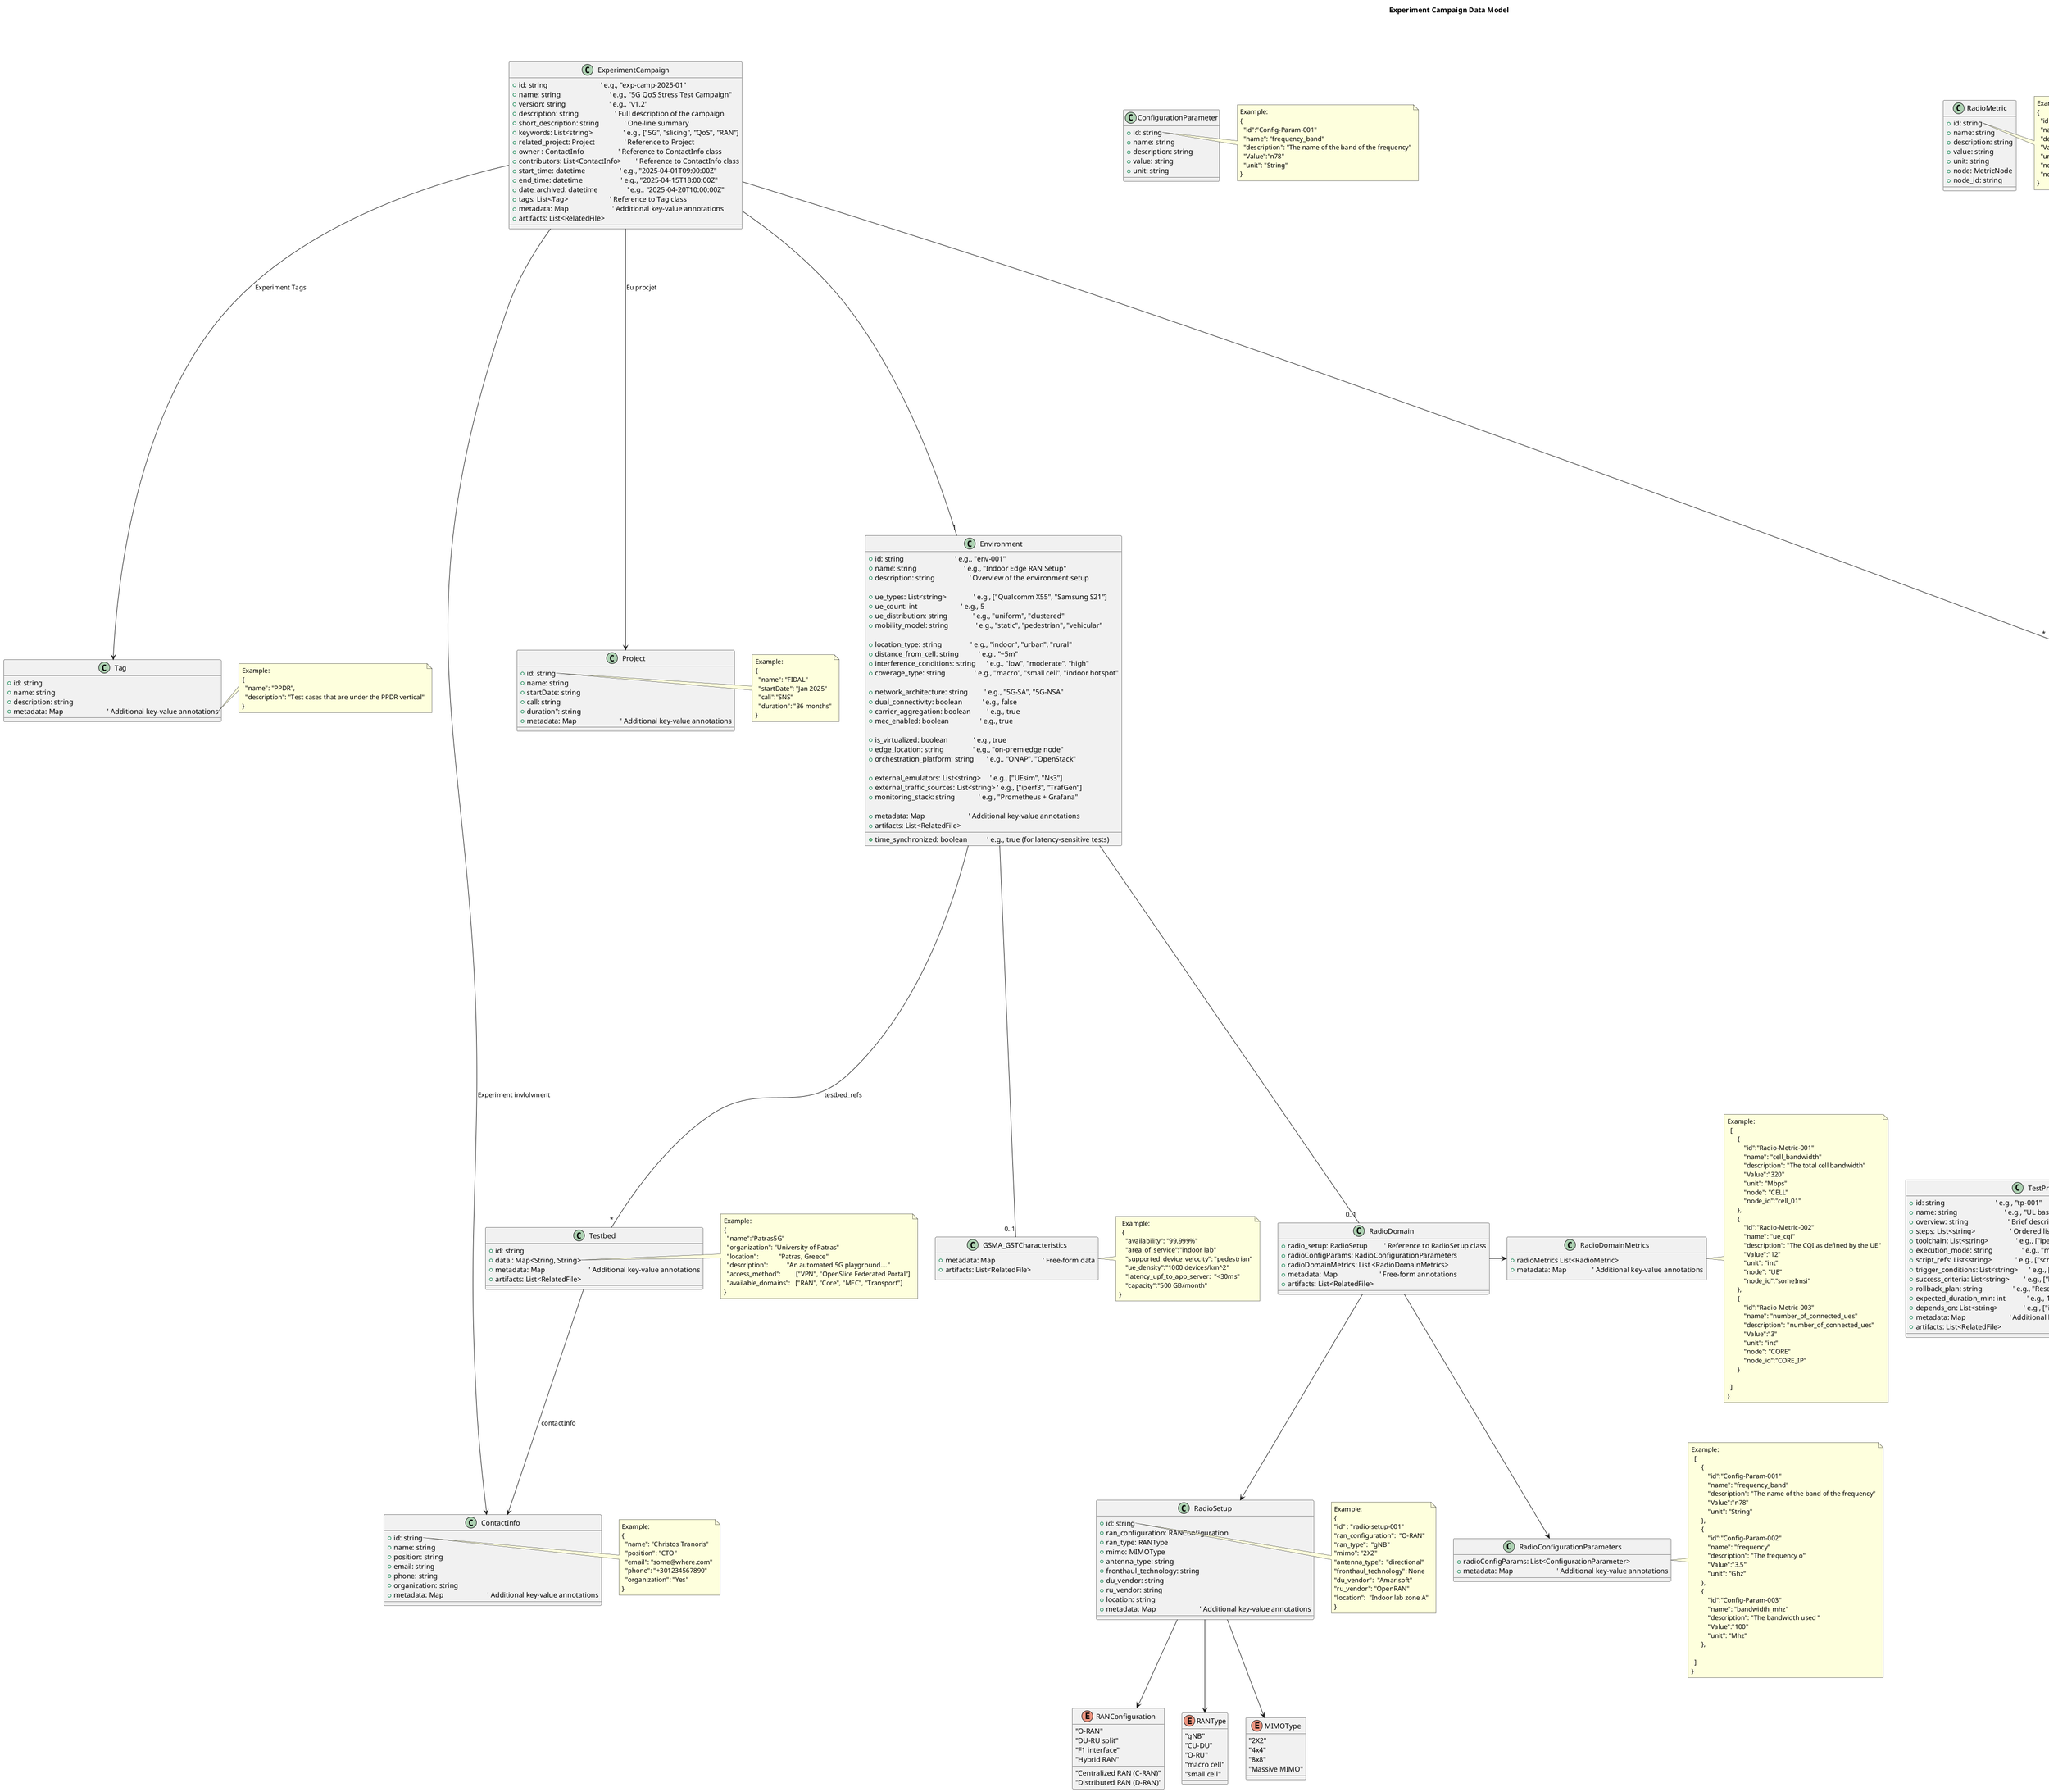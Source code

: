 '*************************************'
'UML Model of an Experiment Campaign Data Model
'Describes metadata related to properly storing and mamaging an experiement on top of 5G/network/cloud testbeds 
'
'Version: 0.1
'License: Apache 2.0
'
'Authors: 
'	Christos Tranoris, Univ. of Patras, GREECE
'
'
'
'*************************************'

@startuml
title Experiment Campaign Data Model



class ExperimentCampaign {
  +id: string                             ' e.g., "exp-camp-2025-01"
  +name: string                           ' e.g., "5G QoS Stress Test Campaign"
  +version: string                        ' e.g., "v1.2"
  +description: string                    ' Full description of the campaign
  +short_description: string              ' One-line summary
  +keywords: List<string>                 ' e.g., ["5G", "slicing", "QoS", "RAN"]
  +related_project: Project                ' Reference to Project 
'   +related_project: string                ' e.g., "6G-Xperiment", "EU Horizon 5G"
'   +owner_name: string                     ' e.g., "Christos T."
'   +owner_email: string                    ' e.g., "tranoris@example.org"
  + owner : ContactInfo                   ' Reference to ContactInfo class
  ' +contributors: List<string>             ' e.g., ["Nikos T.", "Maria D."]
  +contributors: List<ContactInfo>        ' Reference to ContactInfo class
  +start_time: datetime                   ' e.g., "2025-04-01T09:00:00Z"
  +end_time: datetime                     ' e.g., "2025-04-15T18:00:00Z"
  +date_archived: datetime                ' e.g., "2025-04-20T10:00:00Z"
'   +tags: List<string>                     ' e.g., ["MEC", "NFV", "testbed"]
  +tags: List<Tag>                       ' Reference to Tag class
'   '=== Versioning & Lineage ===
'   +parent_campaign_id: string             ' e.g., "exp-camp-2024-01"
'   +revision_notes: string                 ' e.g., "Added new metrics and mobility tests"
'   +linked_publications: List<string>      ' e.g., ["https://doi.org/10.5281/zenodo.1234567"]
'   '=== Design Metadata ===
'   +objective: string                      ' e.g., "Assess reliability of eMBB slice under load"
'   +hypothesis: string                     ' e.g., "QoS drops after 10 UEs on gold slice"
'   +experiment_type: string                ' e.g., "benchmark", "load testing", "validation"
'   +expected_outcome: string               ' e.g., "Latency stays < 20ms with 5 UEs"
'   '=== Orchestration & Automation ===
'   +deployment_method: string              ' e.g., "manual", "automated via GitLab CI"
'   +config_repository: string              ' e.g., "https://github.com/lab/5g-experiments"
'   +workflow_engine: string                ' e.g., "Argo", "Ansible", "OpenTOSCA", OpenSlice
'   '=== Licensing & Data Sharing ===
'   +license: string                       ' e.g., "CC-BY-4.0"
'   +data_access_policy: string             ' e.g., "open", "restricted"
'   +external_dataset_links: List<string>   ' e.g., ["https://zenodo.org/record/123456"]
'   '=== Collaboration & Ownership ===
'   +affiliations: List<string>             ' e.g., ["PNET", "UPatras"]
'   ' +contact_person: string                 ' e.g., "tranoris@example.org"
'   ' +collaborators: List<string>            ' e.g., ["John P.", "Elena M."]
'   +contact_person: ContactInfo                   ' Reference to ContactInfo class
'   +collaborators: List<ContactInfo>                   ' Reference to ContactInfo class
'   '=== Semantics & Interoperability ===
'   +ontology_tags: List<string>            ' e.g., ["5QI", "mobility", "OpenRAN"]
'   +semantic_annotations: Map              ' e.g., {"5QI": "9", "locationType": "indoor"}
  +metadata: Map                        ' Additional key-value annotations
  +artifacts: List<RelatedFile>
}


class Environment {
  +id: string                            ' e.g., "env-001"
  +name: string                          ' e.g., "Indoor Edge RAN Setup"
  +description: string                   ' Overview of the environment setup

  '=== UE Configuration ===
  +ue_types: List<string>               ' e.g., ["Qualcomm X55", "Samsung S21"]
  +ue_count: int                        ' e.g., 5
  +ue_distribution: string              ' e.g., "uniform", "clustered"
  +mobility_model: string               ' e.g., "static", "pedestrian", "vehicular"

  '=== Environmental Constraints ===
  +location_type: string                ' e.g., "indoor", "urban", "rural"
  +distance_from_cell: string           ' e.g., "~5m"
  +interference_conditions: string      ' e.g., "low", "moderate", "high"
  +coverage_type: string                ' e.g., "macro", "small cell", "indoor hotspot"

  '=== Network Modes & Features ===
  +network_architecture: string         ' e.g., "5G-SA", "5G-NSA"
  +dual_connectivity: boolean           ' e.g., false
  +carrier_aggregation: boolean         ' e.g., true
  +mec_enabled: boolean                 ' e.g., true

  '=== Experimentation Features ===
  +is_virtualized: boolean              ' e.g., true
  +edge_location: string                ' e.g., "on-prem edge node"
  +time_synchronized: boolean           ' e.g., true (for latency-sensitive tests)
  +orchestration_platform: string       ' e.g., "ONAP", "OpenStack"

  '=== External Systems ===
  +external_emulators: List<string>     ' e.g., ["UEsim", "Ns3"]
  +external_traffic_sources: List<string> ' e.g., ["iperf3", "TrafGen"]
  +monitoring_stack: string             ' e.g., "Prometheus + Grafana"

  +metadata: Map                        ' Additional key-value annotations
  +artifacts: List<RelatedFile>
}



class Testbed {
  + id: string
  + data : Map<String, String>
'   +name: string                 ' e.g., "Patras5G", "YYY", "XXX"
'   +organization: string         ' e.g., "University of Patras"
'   +location: string             ' e.g., "Patras, Greece"
'   +description: string          ' Free-text, what the testbed provides
'   +access_method: string        ' e.g., "VPN", "OpenSlice Federated Portal"
'   +available_domains: List<string> ' e.g., ["RAN", "Core", "MEC", "Transport"]
  +metadata: Map                        ' Additional key-value annotations
 +artifacts: List<RelatedFile>
}


note right of Testbed::data
  Example:
  {
    "name":"Patras5G"
    "organization": "University of Patras"
    "location":            "Patras, Greece"
    "description":           "An automated 5G playground...."
    "access_method":         ["VPN", "OpenSlice Federated Portal"]
    "available_domains":   ["RAN", "Core", "MEC", "Transport"]
  }
end note




class RadioDomain {

  +radio_setup: RadioSetup         ' Reference to RadioSetup class
  +radioConfigParams: RadioConfigurationParameters  
  +radioDomainMetrics: List <RadioDomainMetrics>
  +metadata: Map                       ' Free-form annotations
  +artifacts: List<RelatedFile>
'   +mobility_scenario: string           ' e.g., "static", "walking", "vehicular"
'   +coverage_radius_m: int             ' e.g., 100
'   +interference_profile: string        ' e.g., "low", "moderate", "urban-high"
'   +ric_enabled: boolean                ' e.g., true
'   +ric_controller: string              ' e.g., "near-RT RIC, ONF SD-RAN"
'   +xapps_used: List<string>            ' e.g., ["QoS Optimizer", "RLC Scheduler"]
'   +frequency_band: string              ' e.g., "n78", "3.5GHz"
'   +bandwidth_mhz: int                  ' e.g., 100
'   +channel_bandwidth_mhz: int          ' e.g., 20
'   +tx_power_dbm: float                 ' e.g., 43.0
'   +scheduler_type: string              ' e.g., "proportional fair", "round robin", "QoS-aware"
'   +slicing_support: boolean            ' e.g., true
'   +supported_qos_profiles: List<string>' e.g., ["5QI-9", "5QI-7"]
'   +tdd_config: string                  ' e.g., "DL/UL ratio 7:3", optional for TDD bands
'   +ran_slice_id: string                ' e.g., "slice-101"
}


enum RANConfiguration {
  "O-RAN" 
  "DU-RU split"
  "F1 interface"
  "Centralized RAN (C-RAN)"
  "Distributed RAN (D-RAN)"
  "Hybrid RAN"
}

enum RANType {
    "gNB"
    "CU-DU"
    "O-RU"
    "macro cell"
    "small cell"
}


enum MIMOType {
    "2X2"
    "4x4"
    "8x8"
    "Massive MIMO"
}
class RadioSetup{
  +id: string                     
  +ran_configuration: RANConfiguration          
  +ran_type: RANType             
  +mimo: MIMOType                        
  +antenna_type: string               
         ' e.g., "directional", "omni", "massive-array"
  +fronthaul_technology: string       
         ' e.g., "eCPRI", "NGFI", "F1"
  +du_vendor: string                  
         ' e.g., "Nokia", "Samsung", "Amarisoft"
  +ru_vendor: string                  
         ' e.g., "Fujitsu", "NEC", "OpenRAN"
  +location: string                   
         ' e.g., "Indoor lab zone A"           
  +metadata: Map                        ' Additional key-value annotations
}



note right of RadioSetup::id
  Example:
  {
  "id" : "radio-setup-001"
  "ran_configuration":  "O-RAN"
  "ran_type":  "gNB"
  "mimo": "2X2"                       
  "antenna_type":  "directional"
  "fronthaul_technology": None
  "du_vendor":  "Amarisoft"
  "ru_vendor": "OpenRAN"
  "location":  "Indoor lab zone A"
  }
end note


class RadioDomainMetrics{
    +radioMetrics List<RadioMetric>
    +metadata: Map              ' Additional key-value annotations
}
note right of RadioDomainMetrics
  Example:
    [
        {
            "id":"Radio-Metric-001"
            "name": "cell_bandwidth"
            "description": "The total cell bandwidth"
            "Value":"320"
            "unit": "Mbps"
            "node": "CELL"
            "node_id":"cell_01"
        },
        {
            "id":"Radio-Metric-002"
            "name": "ue_cqi"
            "description": "The CQI as defined by the UE"
            "Value":"12"
            "unit": "int"
            "node": "UE"
            "node_id":"someImsi"
        },
        {
            "id":"Radio-Metric-003"
            "name": "number_of_connected_ues"
            "description": "number_of_connected_ues"
            "Value":"3"
            "unit": "int"
            "node": "CORE"
            "node_id":"CORE_IP"
        }

    ]           
  }
end note


class RadioConfigurationParameters{
    +radioConfigParams: List<ConfigurationParameter>
    +metadata: Map                        ' Additional key-value annotations
}

note right of RadioConfigurationParameters
  Example:
    [
        {
            "id":"Config-Param-001"
            "name": "frequency_band"
            "description": "The name of the band of the frequency"
            "Value":"n78"
            "unit": "String"
        },
        {
            "id":"Config-Param-002"
            "name": "frequency"
            "description": "The frequency o"
            "Value":"3.5"
            "unit": "Ghz"
        },
        {
            "id":"Config-Param-003"
            "name": "bandwidth_mhz"
            "description": "The bandwidth used "
            "Value":"100"
            "unit": "Mhz"
        },

        '   "channel_bandwidth_mhz: int          ' e.g., 20
        '   "tx_power_dbm: float                 ' e.g., 43.0
        '   "scheduler_type: string              ' e.g., "proportional fair", "round robin", "QoS-aware"
        '   "slicing_support": boolean            ' e.g., true
        '   "supported_qos_profiles": List<string>' e.g., ["5QI-9", "5QI-7"]
        ' "   tdd_config": string                  ' e.g., "DL/UL ratio 7:3", optional for TDD bands
    ]           
  }
end note
' class ComputeDomain {
'   +node_type: string                 ' e.g., "Edge Node", "VM", "Baremetal"
'   +architecture: string             ' e.g., "x86_64", "arm64"
'   +cpu_cores: int                   ' e.g., 16
'   +cpu_model: string                ' e.g., "Intel Xeon Gold 6226R"
'   +ram_gb: int                      ' e.g., 64
'   +storage_gb: int                  ' e.g., 1000
'   +storage_type: string             ' e.g., "NVMe", "HDD", "Ceph Block"
'   +gpu: boolean                     ' e.g., true
'   +gpu_model: string                ' e.g., "NVIDIA A100", optional
'   +virtualization: string           ' e.g., "KVM", "Docker"
'   +container_runtime: string        ' e.g., "containerd", "Docker", "CRI-O"
'   +orchestrator: string             ' e.g., "Kubernetes", "OpenStack", "openSlice", "ONAP", "OSM"
'   +k8s_distribution: string         ' e.g., "vanilla", "MicroK8s", "OpenShift"
'   +numa_enabled: boolean            ' e.g., true
'   +hugepages_enabled: boolean       ' e.g., true
'   +isolation_level: string          ' e.g., "shared", "dedicated"
'   +performance_profile: string      ' e.g., "realtime", "balanced"
'   +os_image: string                 ' e.g., "Ubuntu 22.04 LTS", "Red Hat 8"
'   +kernel_version: string           ' e.g., "5.15.0-72-generic"
'   +hypervisor_type: string          ' e.g., "QEMU", "none"
'   +cloud_provider: string           ' e.g., "OpenStack", "AWS", "Private"
'   +metadata: Map                    ' Any extra info
'   +artifacts: List<RelatedFile>
' }


' class TransportDomain {
'   +type: string                       ' e.g., "fiber", "microwave", "satellite", "VXLAN"
'   +bandwidth_mbps: int               ' e.g., 10000
'   +latency_ms: float                 ' e.g., 1.2
'   +jitter_ms: float                  ' e.g., 0.3
'   +packet_loss_rate: float           ' e.g., 0.01 for 1%
'   +duplex_mode: string               ' e.g., "full", "half"
'   +mtu: int                          ' e.g., 1500
'   +qos_support: boolean              ' e.g., true
'   +qos_mechanism: string             ' e.g., "DiffServ", "IntServ", "5QI"
'   +traffic_engineering: string       ' e.g., "segment routing", "TE tunnels"
'   +encapsulation: string             ' e.g., "VXLAN", "MPLS", "GRE"
'   +slicing_support: boolean          ' e.g., true
'   +virtual_link: boolean             ' e.g., true for overlay links
'   +underlay_type: string             ' e.g., "physical", "VPN", "SD-WAN"
'   +interfaces_involved: List<string> ' e.g., ["eth0", "eth1", "ge-0/0/1"]
'   +service_provider: string          ' e.g., "Telecom A", "Own infra"
'   +redundancy: string                ' e.g., "dual-homed", "ring", "none"
'   +availability: string              ' e.g., "99.99%"
'   +synchronization_support: boolean  ' e.g., true
'   +sync_type: string                 ' e.g., "PTP", "NTP"
'   +monitoring_enabled: boolean       ' e.g., true
'   +monitoring_tool: string           ' e.g., "TWAMP", "Y.1731", "Prometheus exporter"
'   +notes: string                     ' Optional free-form notes
'   +metadata: Map                     ' Extra key-value annotations
'   +artifacts: List<RelatedFile>
' }


class GSMA_GSTCharacteristics {

'   '=== Availability & Reliability ===
'   +availability: string                   ' e.g., "99.999%"
'   +reliability: string                    ' e.g., "99.999%"
'   +survivability: string                  ' e.g., "full resilience"
'   +energy_efficiency: string              ' e.g., "optimized"

'   '=== Area, Mobility & Velocity ===
'   +area_of_service: string                ' e.g., "indoor lab", "urban zone"
'   +supported_device_velocity: string      ' e.g., "pedestrian", "vehicular"
'   +ue_density: string                     ' e.g., "1000 devices/km^2"
'   +mobility_level: string                 ' e.g., "stationary", "high-speed"

'   '=== Latency, Delay, Timing ===
'   +latency_upf_to_app_server: string      ' e.g., "<10ms"
'   +delay_tolerance: string                ' e.g., "tolerant", "intolerant"
'   +jitter: string                         ' e.g., "<2ms"
'   +synchronicity: string                  ' e.g., "tight", "loose"
'   +application_latency_requirement: string' e.g., "<20ms"
'   +time_synchronization: string           ' e.g., "PTP", "NTP", "none"

'   '=== Throughput & Capacity ===
'   +uplink_throughput_per_slice: string    ' e.g., "10 Mbps"
'   +uplink_max_throughput_per_ue: string   ' e.g., "2 Mbps"
'   +downlink_throughput_per_slice: string  ' e.g., "100 Mbps"
'   +downlink_max_throughput_per_ue: string ' e.g., "25 Mbps"
'   +capacity: string                       ' e.g., "500 GB/month"
'   +area_traffic_capacity: string          ' e.g., "5 Mbps/m^2"

'   '=== Security & Privacy ===
'   +security_level: string                 ' e.g., "standard", "enhanced"
'   +user_management_openness: string       ' e.g., "open", "controlled"
'   +nssaa_support: boolean                 ' e.g., true

'   '=== Session & QoS ===
'   +slice_qos: string                      ' e.g., "Gold", "Best Effort"
'   +session_continuity: string             ' e.g., "always", "best effort"
'   +simultaneous_use_of_slice: boolean     ' e.g., true
'   +max_number_of_pdu_sessions: int        ' e.g., 50
'   +max_ues_with_pdu_or_pdn: int           ' e.g., 100

'   '=== Slice Characteristics ===
'   +isolation_level: string                ' e.g., "high"
'   +network_slice_type: string             ' e.g., "eMBB", "URLLC"
'   +slice_service_type: string             ' e.g., "industrial-automation"
'   +slice_customer_type: string            ' e.g., "enterprise"
'   +slice_lifecycle: string                ' e.g., "long", "on-demand"
'   +slice_differentiator: string           ' e.g., "slice101"
'   +resource_sharing_level: string         ' e.g., "shared", "dedicated"
'   +access_type: string                    ' e.g., "3GPP", "non-3GPP"
'   +radio_spectrum: string                 ' e.g., "3.5GHz", "licensed"

'   '=== Traffic & Protocol Support ===
'   +non_ip_traffic_support: boolean        ' e.g., false
'   +group_communication_support: boolean   ' e.g., true
'   +communication_pattern: string          ' e.g., "unicast", "broadcast"
'   +max_supported_packet_size: string      ' e.g., "1500 bytes"
'   +vxpc_scheduled_mode: boolean           ' e.g., false
'   +vxpc_parameter_provisioning: string    ' e.g., "static", "dynamic"
'   +pdu_set_support: boolean               ' e.g., false

'   '=== Application & Service Features ===
'   +mission_critical_support: boolean      ' e.g., false
'   +mmtel_support: boolean                 ' e.g., false
'   +mps_support: boolean                   ' e.g., true
'   +location_service_support: boolean      ' e.g., true
'   +location_accuracy: string              ' e.g., "<1m"
'   +positioning_support: boolean           ' e.g., true
'   +positioning_accuracy: string           ' e.g., "<5m"

'   '=== Analytics & Monitoring ===
'   +performance_monitoring: boolean        ' e.g., true
'   +performance_prediction: boolean        ' e.g., false
'   +monitoring_and_analytics: boolean      ' e.g., true

'   '=== UE & Network Limits ===
'   +max_number_of_ues: int                 ' e.g., 100
'   +connection_count: int                  ' e.g., 200
'   +network_functions_owned_by_customer: boolean ' e.g., false
'   +supported_data_networks: List<string>  ' e.g., ["internet", "private5g"]
'   +ssc_mode_support: List<string>         ' e.g., ["SSC mode 1", "SSC mode 2"]

'   '=== Resource Management ===
'   +priority_level: string                 ' e.g., "high"
'   +preemption_capability: string          ' e.g., "may preempt"
'   +preemption_vulnerability: string       ' e.g., "not preemptible"

'   '=== Scheduling & Timing Constraints ===
'   +availability_time_window: string       ' e.g., "24/7", "09:0018:00"

  '=== Other / Metadata ===
  +metadata: Map                          ' Free-form data
  +artifacts: List<RelatedFile>
}
note right of GSMA_GSTCharacteristics
  Example:
  {
    '=== Availability & Reliability ===
    "availability": "99.999%"
    '=== Area, Mobility & Velocity ===
    "area_of_service":"indoor lab"
    "supported_device_velocity": "pedestrian"
    "ue_density":"1000 devices/km^2"
    '=== Latency, Delay, Timing ===
    "latency_upf_to_app_server:  "<30ms"
    '=== Throughput & Capacity ===
    "capacity":"500 GB/month"
}
end note


class TestingSession {
  +id: string                            ' e.g., "sess-001"
  +name: string                          ' e.g., "DL throughput baseline test"
  +description: string                   ' Human-readable description
  +start_time: datetime                   ' e.g., "2025-04-01T09:00:00Z"
  +end_time: datetime                     ' e.g., "2025-04-15T18:00:00Z"
  
  '=== Execution Details ===
  +executed_by: string                   ' e.g., "tranoris@example.org"
  +trigger_method: string                ' e.g., "manual", "API", "CI/CD pipeline"
  +measurement_family: string            ' from 3GPP 28.552 e.g., "DRB, RRC."

  '=== Session Parameters ===
  +ue_profile: string                    ' e.g., "3 UEs, 20 Mbps each, static"
  +traffic_pattern: string               ' e.g., "DL bulk", "UL random burst"
  +qos_profile: string                   ' e.g., "5QI-9"
  +slice_id: string                      ' e.g., "slice101"

  '=== Test Conditions & Setup ===
  +environment_snapshot: string          ' e.g., Git SHA or file path of infra config
  +network_config_snapshot: string       ' e.g., export of routing/slice/QoS config
  +ran_snapshot: string                  ' e.g., RAN config (MIMO, bandwidth, scheduler)
  +time_sync_status: string              ' e.g., "in-sync", "drifted", "unknown"

  '=== Outcome Summary ===
  +outcome: string                       ' e.g., "Passed", "Degraded", "Failed"
  +observed_issues: List<string>         ' e.g., ["latency spikes", "UE3 disconnects"]
  +summary_metrics: Map                  ' e.g., {"avg_dl_throughput": "85 Mbps"}
  
  +metadata: Map                        ' Additional key-value annotations
  +artifacts: List<RelatedFile>
}


class TestProcedure {
  +id: string                            ' e.g., "tp-001"
  +name: string                          ' e.g., "UL baseline throughput test"
  +overview: string                      ' Brief description of the procedure
  +steps: List<string>                   ' Ordered list of human-readable steps
  +toolchain: List<string>               ' e.g., ["iperf3", "tc", "vnf-monitor"]
  +execution_mode: string                ' e.g., "manual", "automated", "hybrid"
  +script_refs: List<string>             ' e.g., ["scripts/run-iperf.sh", "ansible/test.yml"]
  +trigger_conditions: List<string>      ' e.g., ["after RAN init", "UE attach confirmed"]
  +success_criteria: List<string>        ' e.g., ["latency < 10ms", "no packet loss"]
  +rollback_plan: string                 ' e.g., "Reset DU, reapply config"
  +expected_duration_min: int            ' e.g., 15
  +depends_on: List<string>              ' e.g., ["infra-init", "slice-deploy"]
  +metadata: Map                        ' Additional key-value annotations
  +artifacts: List<RelatedFile>
}


class RelatedFile {
  +id: string
  +name: string
  +file_path: string
  +file_type: string
  +uploaded_at: datetime
  +metadata: Map
}

class ObservationPoint {
  +id: string
  +name: string
  +type: string                     ' e.g., "5G Core Interface", "RAN Entity", "Log File"
  +location: string                 ' Logical or physical location
  +target_component: string         ' e.g., "N3", "N6", "gNB", "UPF", "K8s Node"
  +interface_name: string           ' e.g., "eth0", "N3", "Gi", "s1"
  +collection_tool: string          ' e.g., "tcpdump", "Prometheus exporter"
  +description: string              ' Free-text description
  +metadata: Map                        ' Additional key-value annotations
  +artifacts: List<RelatedFile>
}

class MeasurementTool {
  +id: string
  +name: string                     ' e.g., "iperf3", "tcpdump", "Prometheus"
  +type: string                     ' e.g., "active", "passive", "synthetic", "telemetry"
  +version: string                  ' e.g., "3.11"
  +description: string              ' e.g., "Used for UDP throughput testing"
  +target_layer: string             ' e.g., "network", "application", "radio"
  +collection_mode: string          ' e.g., "inline", "agent-based", "sidecar"
  +output_format: string            ' e.g., "JSON", "CSV", "PCAP", "Prometheus format"
  +metadata: Map
}



class Tag {
  + id: string
  + name: string 
  + description: string
  +metadata: Map                        ' Additional key-value annotations
}
note right of Tag::data
  Example:
  {
    "name": "PPDR",  
    "description": "Test cases that are under the PPDR vertical"
  }
end note


class ContactInfo {
+ id: string
  + name: string 
  + position: string
  + email: string
  + phone: string
    + organization: string
  +metadata: Map                        ' Additional key-value annotations
}


note right of ContactInfo::id
  Example:
  {
    "name": "Christos Tranoris" 
    "position": "CTO"
    "email": "some@where.com"
    "phone": "+301234567890"
    "organization": "Yes"
  }
end note


class Project {
  + id: string
  + name: string 
  + startDate: string 
  + call: string 
  + duration": string 
  +metadata: Map                        ' Additional key-value annotations
}



note right of Project::id
  Example:
  {
    "name": "FIDAL"
    "startDate": "Jan 2025"
    "call":"SNS"
    "duration": "36 months"
  }
end note



class ConfigurationParameter {
  + id: string
  + name: string
  + description: string
  + value: string
  + unit: string
}
note right of ConfigurationParameter::id
  Example:
  {
    "id":"Config-Param-001"
    "name": "frequency_band"
    "description": "The name of the band of the frequency"
    "Value":"n78"
    "unit": "String"
  }
end note




enum MetricNode {
    "CELL"
    "UE"
    "CORE"

}

class RadioMetric {
  + id: string
  + name: string
  + description: string
  + value: string
  + unit: string
  + node: MetricNode
  + node_id: string
}
note right of RadioMetric::id
  Example:
  {
    "id":"Radio-Metric-001"
    "name": "cell_bandwidth"
    "description": "The total cell bandwidth"
    "Value":"320"
    "unit": "Mbps"
    "node": "CELL"
    "node_id":"cell_01"
  }
end note

ExperimentCampaign -- "1" Environment
ExperimentCampaign  -- "*" TestingSession

Environment  -- "0..1" GSMA_GSTCharacteristics
Environment  -- "0..1" RadioDomain
' Environment  -- "0..1" ComputeDomain
' Environment  -- "0..1" TransportDomain
Environment -- "*" Testbed : "testbed_refs"

TestingSession  -- "1" TestProcedure
TestingSession  -- "*" ObservationPoint : "observations"
TestingSession  -- "*" MeasurementTool : "measurement_tools"



ExperimentCampaign --> Tag : Experiment Tags
ExperimentCampaign --> Project : Eu procjet
Testbed --> ContactInfo : contactInfo
ExperimentCampaign --> ContactInfo : Experiment invlolvment


RadioDomain-->RadioSetup
RadioDomain-->RadioConfigurationParameters
RadioSetup-->RANConfiguration
RadioSetup-->RANType
RadioSetup-->MIMOType

RadioDomain->RadioDomainMetrics

class RadioDomain_Attributes_ExampleList
{

 +ran_configuration: string           ' e.g., "O-RAN DU-RU split, F1 interface"
  +ran_type: string                    ' e.g., "gNB", "CU-DU", "O-RU", "macro", "small cell"
  +frequency_band: string              ' e.g., "n78", "3.5GHz"
  +bandwidth_mhz: int                  ' e.g., 100
  +channel_bandwidth_mhz: int          ' e.g., 20
  +mimo: string                        ' e.g., "4x4", "8x8", "Massive MIMO"
  +antenna_type: string                ' e.g., "directional", "omni", "massive-array"
  +tx_power_dbm: float                 ' e.g., 43.0
  +scheduler_type: string              ' e.g., "proportional fair", "round robin", "QoS-aware"
  +slicing_support: boolean            ' e.g., true
  +supported_qos_profiles: List<string>' e.g., ["5QI-9", "5QI-7"]
  +fronthaul_technology: string        ' e.g., "eCPRI", "NGFI", "F1"
  +du_vendor: string                   ' e.g., "Nokia", "Samsung", "Amarisoft"
  +ru_vendor: string                   ' e.g., "Fujitsu", "NEC", "OpenRAN"
  +tdd_config: string                  ' e.g., "DL/UL ratio 7:3", optional for TDD bands
  +ran_slice_id: string                ' e.g., "slice-101"
  +location: string                    ' e.g., "Indoor lab zone A"
  +mobility_scenario: string           ' e.g., "static", "walking", "vehicular"
  +coverage_radius_m: int             ' e.g., 100
  +interference_profile: string        ' e.g., "low", "moderate", "urban-high"
  +ric_enabled: boolean                ' e.g., true
  +ric_controller: string              ' e.g., "near-RT RIC, ONF SD-RAN"
  +xapps_used: List<string>            ' e.g., ["QoS Optimizer", "RLC Scheduler"]
}


class ExperimentCampaign_Attributes_ExampleList
{ 
  +id: string                             ' e.g., "exp-camp-2025-01"
  +name: string                           ' e.g., "5G QoS Stress Test Campaign"
  +version: string                        ' e.g., "v1.2"
  +description: string                    ' Full description of the campaign
  +short_description: string              ' One-line summary
  +keywords: List<string>                 ' e.g., ["5G", "slicing", "QoS", "RAN"]
  +related_project: Project                ' Reference to Project 
'   +related_project: string                ' e.g., "6G-Xperiment", "EU Horizon 5G"
'   +owner_name: string                     ' e.g., "Christos T."
'   +owner_email: string                    ' e.g., "tranoris@example.org"
  + owner : ContactInfo                   ' Reference to ContactInfo class
  ' +contributors: List<string>             ' e.g., ["Nikos T.", "Maria D."]
  +contributors: List<ContactInfo>        ' Reference to ContactInfo class
  +start_time: datetime                   ' e.g., "2025-04-01T09:00:00Z"
  +end_time: datetime                     ' e.g., "2025-04-15T18:00:00Z"
  +date_archived: datetime                ' e.g., "2025-04-20T10:00:00Z"
'   +tags: List<string>                     ' e.g., ["MEC", "NFV", "testbed"]
  +tags: List<Tag>                       ' Reference to Tag class
  +metadata: Map                          ' Any extra info (e.g., {"license": "CC-BY"})

  '=== Versioning & Lineage ===
  +parent_campaign_id: string             ' e.g., "exp-camp-2024-01"
  +revision_notes: string                 ' e.g., "Added new metrics and mobility tests"
  +linked_publications: List<string>      ' e.g., ["https://doi.org/10.5281/zenodo.1234567"]

  '=== Design Metadata ===
  +objective: string                      ' e.g., "Assess reliability of eMBB slice under load"
  +hypothesis: string                     ' e.g., "QoS drops after 10 UEs on gold slice"
  +experiment_type: string                ' e.g., "benchmark", "load testing", "validation"
  +expected_outcome: string               ' e.g., "Latency stays < 20ms with 5 UEs"

  '=== Orchestration & Automation ===
  +deployment_method: string              ' e.g., "manual", "automated via GitLab CI"
  +config_repository: string              ' e.g., "https://github.com/lab/5g-experiments"
  +workflow_engine: string                ' e.g., "Argo", "Ansible", "OpenTOSCA", OpenSlice

  '=== Licensing & Data Sharing ===
  +license: string                       ' e.g., "CC-BY-4.0"
  +data_access_policy: string             ' e.g., "open", "restricted"
  +external_dataset_links: List<string>   ' e.g., ["https://zenodo.org/record/123456"]

  '=== Collaboration & Ownership ===
  +affiliations: List<string>             ' e.g., ["PNET", "UPatras"]
  ' +contact_person: string                 ' e.g., "tranoris@example.org"
  ' +collaborators: List<string>            ' e.g., ["John P.", "Elena M."]
  +contact_person: ContactInfo                   ' Reference to ContactInfo class
  +collaborators: List<ContactInfo>                   ' Reference to ContactInfo class

  '=== Semantics & Interoperability ===
  +ontology_tags: List<string>            ' e.g., ["5QI", "mobility", "OpenRAN"]
  +semantic_annotations: Map              ' e.g., {"5QI": "9", "locationType": "indoor"}
  +metadata: Map                        ' Additional key-value annotations
  +artifacts: List<RelatedFile>
}



class GSMA_GSTCharacteristics_Attributes_ExampleList {

  '=== Availability & Reliability ===
  +availability: string                   ' e.g., "99.999%"
  +reliability: string                    ' e.g., "99.999%"
  +survivability: string                  ' e.g., "full resilience"
  +energy_efficiency: string              ' e.g., "optimized"

  '=== Area, Mobility & Velocity ===
  +area_of_service: string                ' e.g., "indoor lab", "urban zone"
  +supported_device_velocity: string      ' e.g., "pedestrian", "vehicular"
  +ue_density: string                     ' e.g., "1000 devices/km^2"
  +mobility_level: string                 ' e.g., "stationary", "high-speed"

  '=== Latency, Delay, Timing ===
  +latency_upf_to_app_server: string      ' e.g., "<10ms"
  +delay_tolerance: string                ' e.g., "tolerant", "intolerant"
  +jitter: string                         ' e.g., "<2ms"
  +synchronicity: string                  ' e.g., "tight", "loose"
  +application_latency_requirement: string' e.g., "<20ms"
  +time_synchronization: string           ' e.g., "PTP", "NTP", "none"

  '=== Throughput & Capacity ===
  +uplink_throughput_per_slice: string    ' e.g., "10 Mbps"
  +uplink_max_throughput_per_ue: string   ' e.g., "2 Mbps"
  +downlink_throughput_per_slice: string  ' e.g., "100 Mbps"
  +downlink_max_throughput_per_ue: string ' e.g., "25 Mbps"
  +capacity: string                       ' e.g., "500 GB/month"
  +area_traffic_capacity: string          ' e.g., "5 Mbps/m^2"

  '=== Security & Privacy ===
  +security_level: string                 ' e.g., "standard", "enhanced"
  +user_management_openness: string       ' e.g., "open", "controlled"
  +nssaa_support: boolean                 ' e.g., true

  '=== Session & QoS ===
  +slice_qos: string                      ' e.g., "Gold", "Best Effort"
  +session_continuity: string             ' e.g., "always", "best effort"
  +simultaneous_use_of_slice: boolean     ' e.g., true
  +max_number_of_pdu_sessions: int        ' e.g., 50
  +max_ues_with_pdu_or_pdn: int           ' e.g., 100

  '=== Slice Characteristics ===
  +isolation_level: string                ' e.g., "high"
  +network_slice_type: string             ' e.g., "eMBB", "URLLC"
  +slice_service_type: string             ' e.g., "industrial-automation"
  +slice_customer_type: string            ' e.g., "enterprise"
  +slice_lifecycle: string                ' e.g., "long", "on-demand"
  +slice_differentiator: string           ' e.g., "slice101"
  +resource_sharing_level: string         ' e.g., "shared", "dedicated"
  +access_type: string                    ' e.g., "3GPP", "non-3GPP"
  +radio_spectrum: string                 ' e.g., "3.5GHz", "licensed"

  '=== Traffic & Protocol Support ===
  +non_ip_traffic_support: boolean        ' e.g., false
  +group_communication_support: boolean   ' e.g., true
  +communication_pattern: string          ' e.g., "unicast", "broadcast"
  +max_supported_packet_size: string      ' e.g., "1500 bytes"
  +vxpc_scheduled_mode: boolean           ' e.g., false
  +vxpc_parameter_provisioning: string    ' e.g., "static", "dynamic"
  +pdu_set_support: boolean               ' e.g., false

  '=== Application & Service Features ===
  +mission_critical_support: boolean      ' e.g., false
  +mmtel_support: boolean                 ' e.g., false
  +mps_support: boolean                   ' e.g., true
  +location_service_support: boolean      ' e.g., true
  +location_accuracy: string              ' e.g., "<1m"
  +positioning_support: boolean           ' e.g., true
  +positioning_accuracy: string           ' e.g., "<5m"

  '=== Analytics & Monitoring ===
  +performance_monitoring: boolean        ' e.g., true
  +performance_prediction: boolean        ' e.g., false
  +monitoring_and_analytics: boolean      ' e.g., true

  '=== UE & Network Limits ===
  +max_number_of_ues: int                 ' e.g., 100
  +connection_count: int                  ' e.g., 200
  +network_functions_owned_by_customer: boolean ' e.g., false
  +supported_data_networks: List<string>  ' e.g., ["internet", "private5g"]
  +ssc_mode_support: List<string>         ' e.g., ["SSC mode 1", "SSC mode 2"]

  '=== Resource Management ===
  +priority_level: string                 ' e.g., "high"
  +preemption_capability: string          ' e.g., "may preempt"
  +preemption_vulnerability: string       ' e.g., "not preemptible"

  '=== Scheduling & Timing Constraints ===
  +availability_time_window: string       ' e.g., "24/7", "09:0018:00"

  '=== Other / Metadata ===
  +metadata: Map                          ' Free-form data
  +artifacts: List<RelatedFile>
}

@enduml
